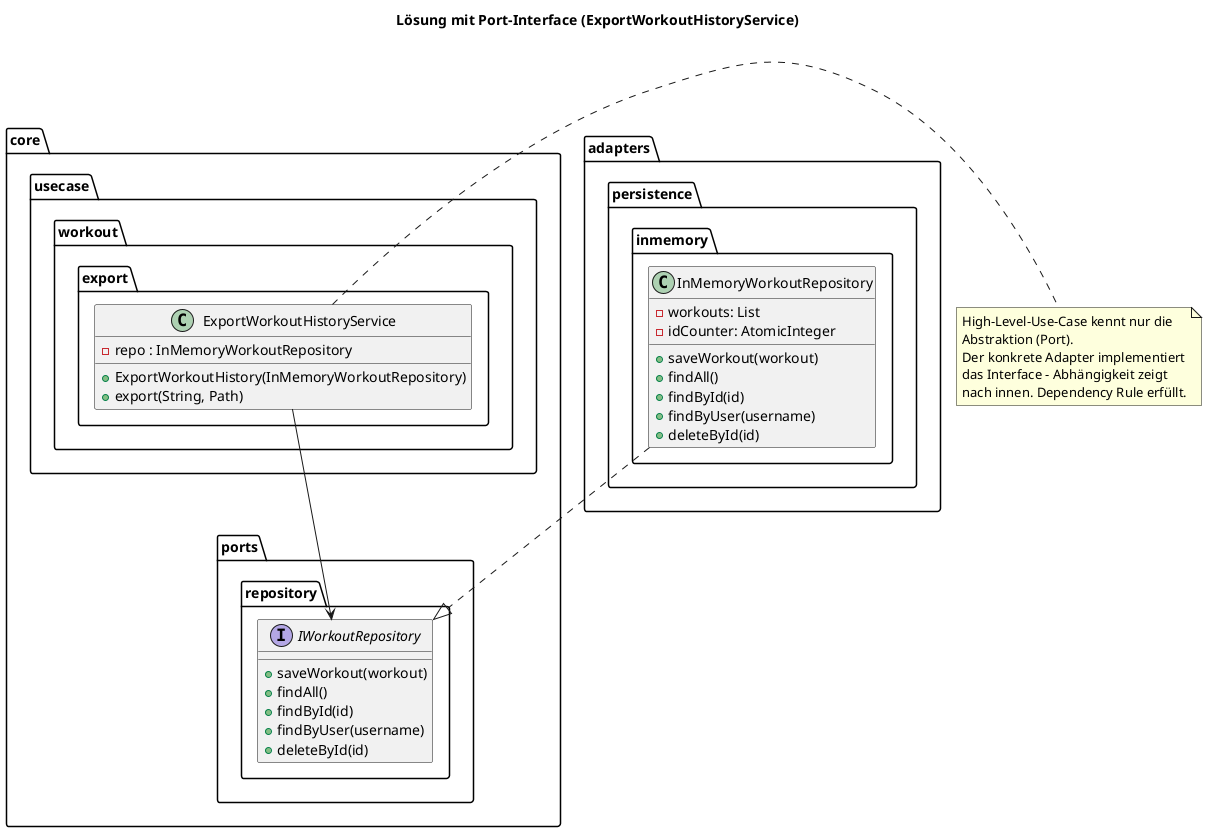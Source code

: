 @startuml
title Lösung mit Port-Interface (ExportWorkoutHistoryService)

' ======= Schichtendarstellung =======
    class core.usecase.workout.export.ExportWorkoutHistoryService{
    - repo : InMemoryWorkoutRepository
    + ExportWorkoutHistory(InMemoryWorkoutRepository)
    + export(String, Path)

}


package "core.ports.repository" {
    interface IWorkoutRepository {
        + saveWorkout(workout)
        + findAll()
        + findById(id)
        + findByUser(username)
        + deleteById(id)
    }
  }


 package "adapters.persistence.inmemory" {
     class InMemoryWorkoutRepository {
         - workouts: List
         - idCounter: AtomicInteger
         + saveWorkout(workout)
         + findAll()
         + findById(id)
         + findByUser(username)
         + deleteById(id)
     }
 }

' ======= Regelkonforme Abhängigkeiten =======
ExportWorkoutHistoryService --> IWorkoutRepository


InMemoryWorkoutRepository ..|> IWorkoutRepository

note right of ExportWorkoutHistoryService
  High-Level-Use-Case kennt nur die
  Abstraktion (Port).
  Der konkrete Adapter implementiert
  das Interface – Abhängigkeit zeigt
  nach innen. Dependency Rule erfüllt.
end note
@enduml
